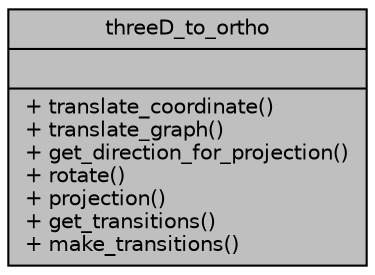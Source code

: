 digraph "threeD_to_ortho"
{
  bgcolor="transparent";
  edge [fontname="Helvetica",fontsize="10",labelfontname="Helvetica",labelfontsize="10"];
  node [fontname="Helvetica",fontsize="10",shape=record];
  Node1 [label="{threeD_to_ortho\n||+ translate_coordinate()\l+ translate_graph()\l+ get_direction_for_projection()\l+ rotate()\l+ projection()\l+ get_transitions()\l+ make_transitions()\l}",height=0.2,width=0.4,color="black", fillcolor="grey75", style="filled", fontcolor="black"];
}
